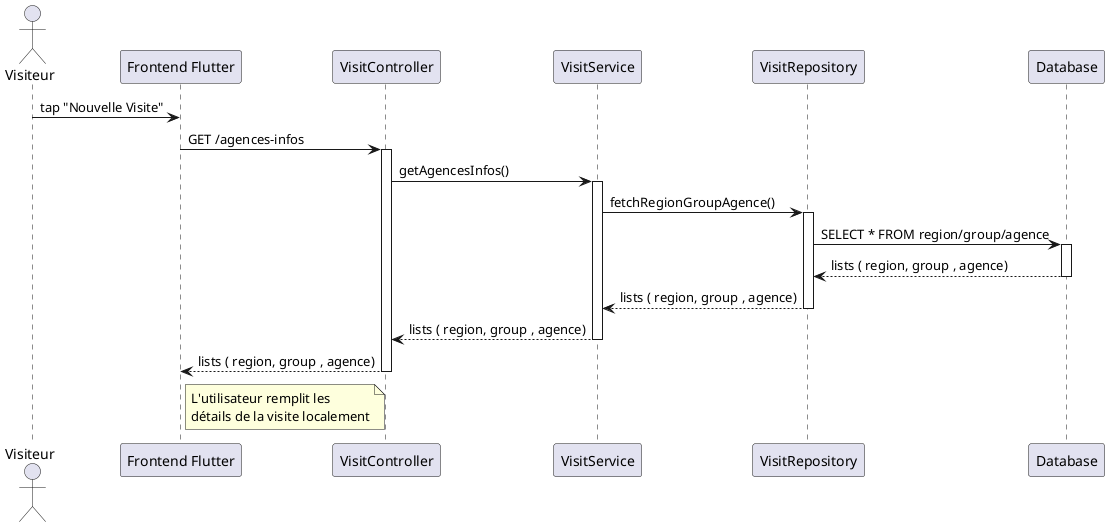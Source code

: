 @startuml PrepareVisit
actor "Visiteur" as V
participant "Frontend Flutter" as FE
participant "VisitController" as VC
participant "VisitService" as VS
participant "VisitRepository" as VR
participant "Database" as DB

' 1. Tap Nouvelle Visite
V -> FE : tap "Nouvelle Visite"

' 2. Get region, group, agence
FE -> VC : GET /agences-infos
activate VC
VC -> VS : getAgencesInfos()
activate VS
VS -> VR : fetchRegionGroupAgence()
activate VR
VR -> DB : SELECT * FROM region/group/agence
activate DB
DB --> VR : lists ( region, group , agence)
deactivate DB
VR --> VS : lists ( region, group , agence)
deactivate VR
VS --> VC : lists ( region, group , agence)
deactivate VS
VC --> FE : lists ( region, group , agence)
deactivate VC

' 3. User fills visit details locally (no server interaction)
note right of FE
L'utilisateur remplit les
détails de la visite localement
end note
@enduml

